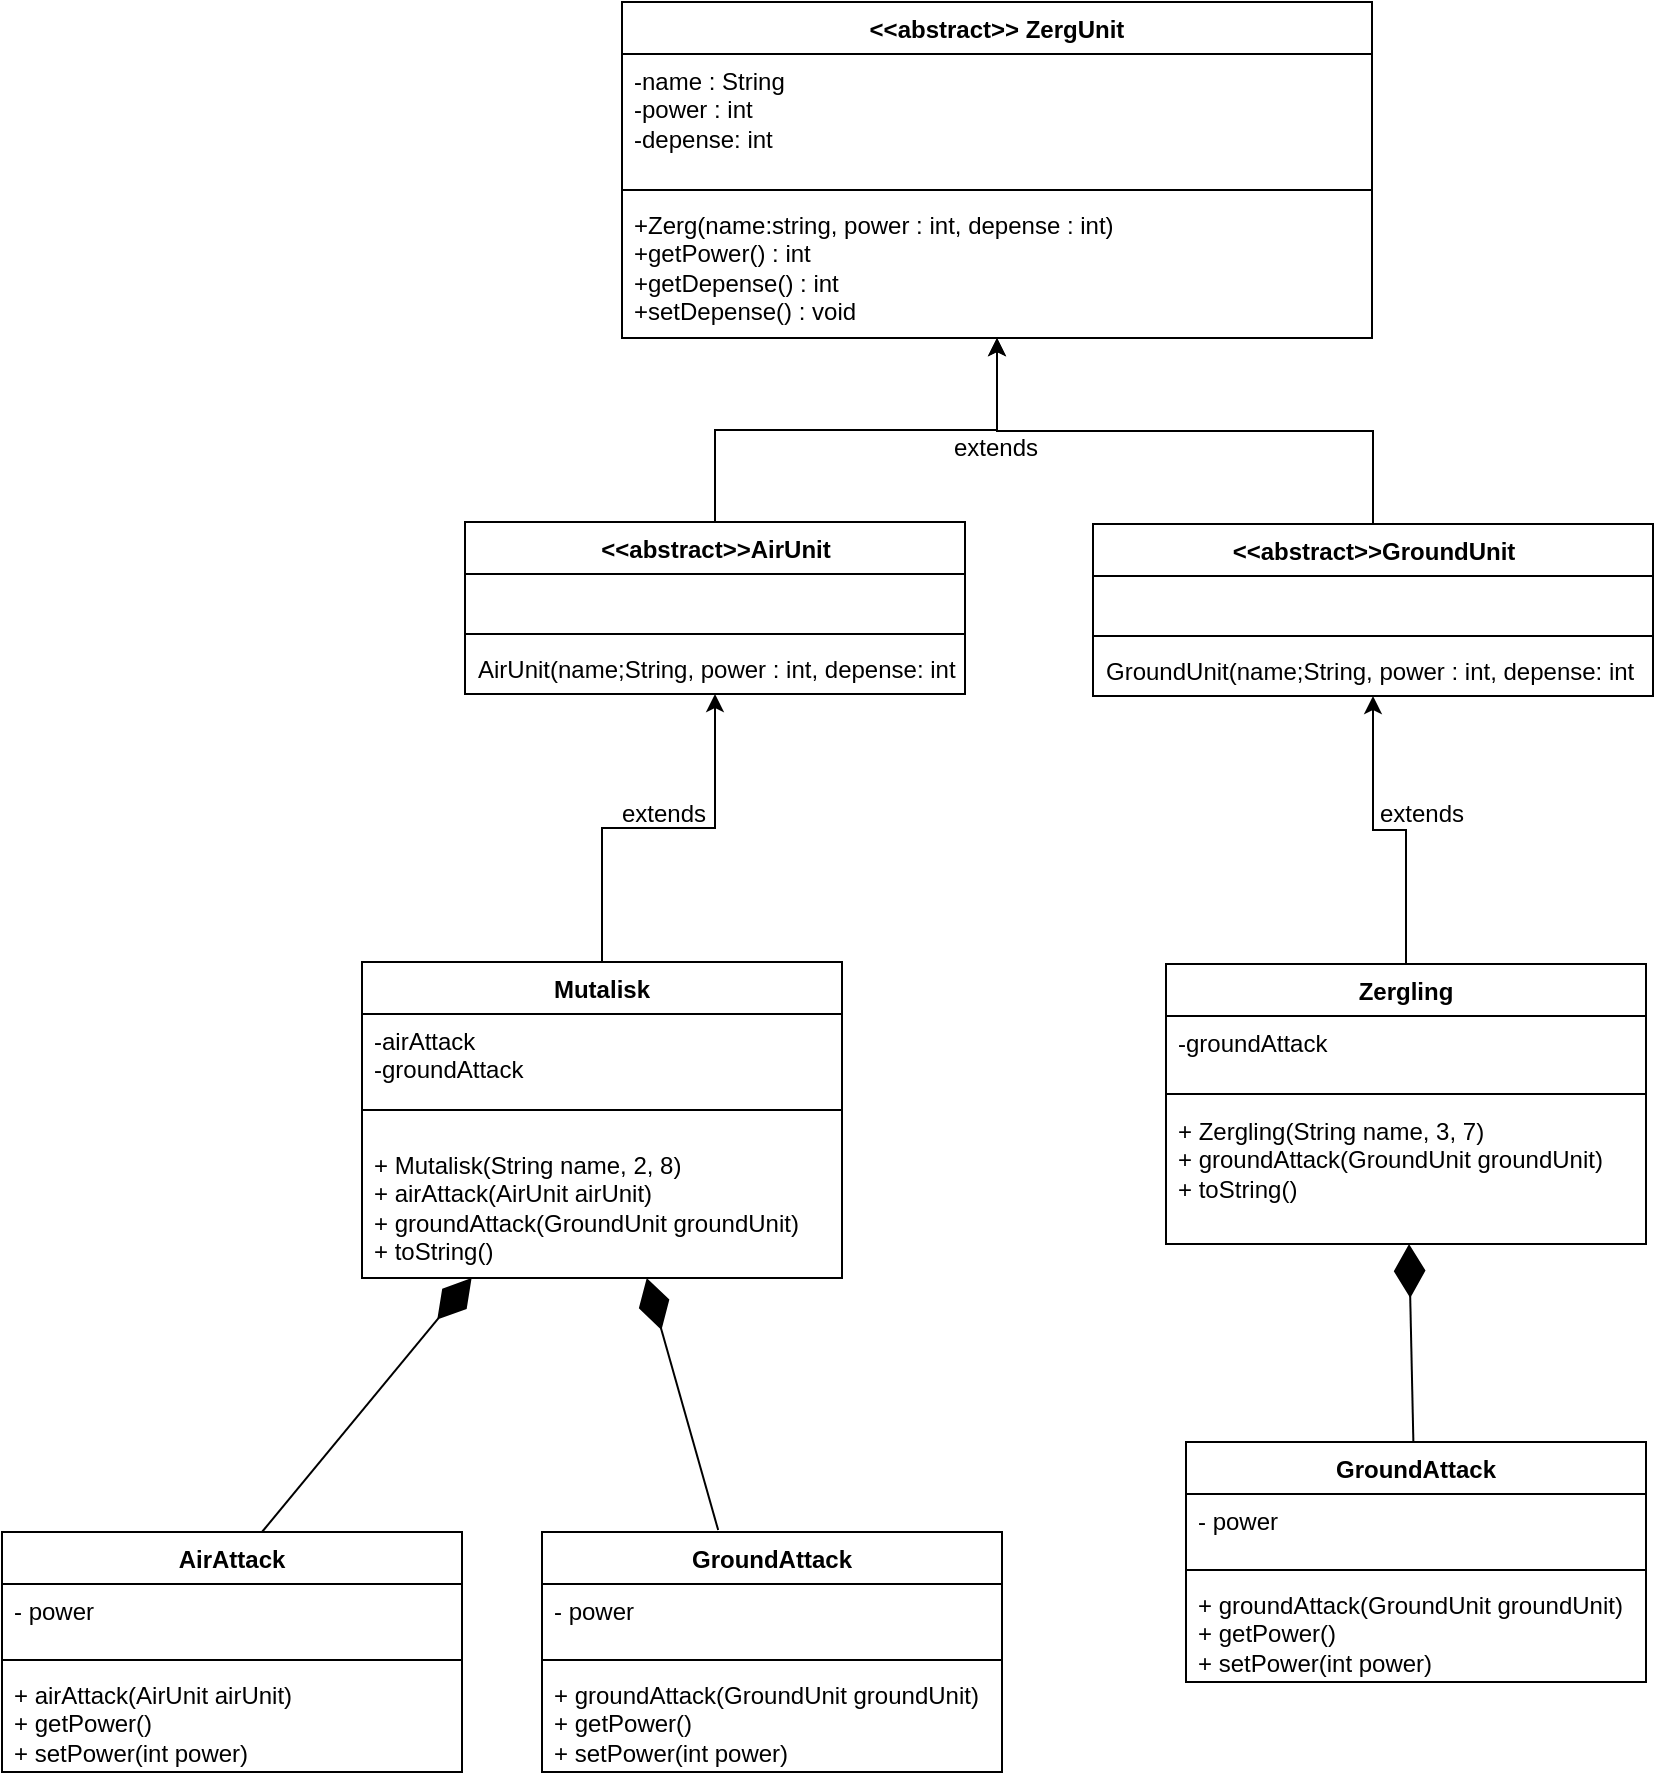 <mxfile version="21.7.5" type="github">
  <diagram id="C5RBs43oDa-KdzZeNtuy" name="Page-1">
    <mxGraphModel dx="1125" dy="1346" grid="1" gridSize="10" guides="1" tooltips="1" connect="1" arrows="1" fold="1" page="1" pageScale="1" pageWidth="827" pageHeight="1169" math="0" shadow="0">
      <root>
        <mxCell id="WIyWlLk6GJQsqaUBKTNV-0" />
        <mxCell id="WIyWlLk6GJQsqaUBKTNV-1" parent="WIyWlLk6GJQsqaUBKTNV-0" />
        <mxCell id="fT9HePyaqybUsVkGW_sH-12" value="AirAttack" style="swimlane;fontStyle=1;align=center;verticalAlign=top;childLayout=stackLayout;horizontal=1;startSize=26;horizontalStack=0;resizeParent=1;resizeParentMax=0;resizeLast=0;collapsible=1;marginBottom=0;whiteSpace=wrap;html=1;" vertex="1" parent="WIyWlLk6GJQsqaUBKTNV-1">
          <mxGeometry x="-510" y="675" width="230" height="120" as="geometry" />
        </mxCell>
        <mxCell id="fT9HePyaqybUsVkGW_sH-13" value="- power&lt;br&gt;" style="text;strokeColor=none;fillColor=none;align=left;verticalAlign=top;spacingLeft=4;spacingRight=4;overflow=hidden;rotatable=0;points=[[0,0.5],[1,0.5]];portConstraint=eastwest;whiteSpace=wrap;html=1;" vertex="1" parent="fT9HePyaqybUsVkGW_sH-12">
          <mxGeometry y="26" width="230" height="34" as="geometry" />
        </mxCell>
        <mxCell id="fT9HePyaqybUsVkGW_sH-14" value="" style="line;strokeWidth=1;fillColor=none;align=left;verticalAlign=middle;spacingTop=-1;spacingLeft=3;spacingRight=3;rotatable=0;labelPosition=right;points=[];portConstraint=eastwest;strokeColor=inherit;" vertex="1" parent="fT9HePyaqybUsVkGW_sH-12">
          <mxGeometry y="60" width="230" height="8" as="geometry" />
        </mxCell>
        <mxCell id="fT9HePyaqybUsVkGW_sH-15" value="+ airAttack(AirUnit airUnit)&lt;br&gt;+ getPower()&lt;br&gt;+ setPower(int power)" style="text;strokeColor=none;fillColor=none;align=left;verticalAlign=top;spacingLeft=4;spacingRight=4;overflow=hidden;rotatable=0;points=[[0,0.5],[1,0.5]];portConstraint=eastwest;whiteSpace=wrap;html=1;" vertex="1" parent="fT9HePyaqybUsVkGW_sH-12">
          <mxGeometry y="68" width="230" height="52" as="geometry" />
        </mxCell>
        <mxCell id="fT9HePyaqybUsVkGW_sH-16" value="GroundAttack" style="swimlane;fontStyle=1;align=center;verticalAlign=top;childLayout=stackLayout;horizontal=1;startSize=26;horizontalStack=0;resizeParent=1;resizeParentMax=0;resizeLast=0;collapsible=1;marginBottom=0;whiteSpace=wrap;html=1;" vertex="1" parent="WIyWlLk6GJQsqaUBKTNV-1">
          <mxGeometry x="-240" y="675" width="230" height="120" as="geometry" />
        </mxCell>
        <mxCell id="fT9HePyaqybUsVkGW_sH-17" value="- power&lt;br&gt;" style="text;strokeColor=none;fillColor=none;align=left;verticalAlign=top;spacingLeft=4;spacingRight=4;overflow=hidden;rotatable=0;points=[[0,0.5],[1,0.5]];portConstraint=eastwest;whiteSpace=wrap;html=1;" vertex="1" parent="fT9HePyaqybUsVkGW_sH-16">
          <mxGeometry y="26" width="230" height="34" as="geometry" />
        </mxCell>
        <mxCell id="fT9HePyaqybUsVkGW_sH-18" value="" style="line;strokeWidth=1;fillColor=none;align=left;verticalAlign=middle;spacingTop=-1;spacingLeft=3;spacingRight=3;rotatable=0;labelPosition=right;points=[];portConstraint=eastwest;strokeColor=inherit;" vertex="1" parent="fT9HePyaqybUsVkGW_sH-16">
          <mxGeometry y="60" width="230" height="8" as="geometry" />
        </mxCell>
        <mxCell id="fT9HePyaqybUsVkGW_sH-19" value="+ groundAttack(GroundUnit groundUnit)&lt;br&gt;+ getPower()&lt;br&gt;+ setPower(int power)" style="text;strokeColor=none;fillColor=none;align=left;verticalAlign=top;spacingLeft=4;spacingRight=4;overflow=hidden;rotatable=0;points=[[0,0.5],[1,0.5]];portConstraint=eastwest;whiteSpace=wrap;html=1;" vertex="1" parent="fT9HePyaqybUsVkGW_sH-16">
          <mxGeometry y="68" width="230" height="52" as="geometry" />
        </mxCell>
        <mxCell id="fT9HePyaqybUsVkGW_sH-30" value="&amp;lt;&amp;lt;abstract&amp;gt;&amp;gt; ZergUnit" style="swimlane;fontStyle=1;align=center;verticalAlign=top;childLayout=stackLayout;horizontal=1;startSize=26;horizontalStack=0;resizeParent=1;resizeParentMax=0;resizeLast=0;collapsible=1;marginBottom=0;whiteSpace=wrap;html=1;" vertex="1" parent="WIyWlLk6GJQsqaUBKTNV-1">
          <mxGeometry x="-200" y="-90" width="375" height="168" as="geometry" />
        </mxCell>
        <mxCell id="fT9HePyaqybUsVkGW_sH-31" value="-name : String&lt;br&gt;-power : int&lt;br&gt;-depense: int" style="text;strokeColor=none;fillColor=none;align=left;verticalAlign=top;spacingLeft=4;spacingRight=4;overflow=hidden;rotatable=0;points=[[0,0.5],[1,0.5]];portConstraint=eastwest;whiteSpace=wrap;html=1;" vertex="1" parent="fT9HePyaqybUsVkGW_sH-30">
          <mxGeometry y="26" width="375" height="64" as="geometry" />
        </mxCell>
        <mxCell id="fT9HePyaqybUsVkGW_sH-32" value="" style="line;strokeWidth=1;fillColor=none;align=left;verticalAlign=middle;spacingTop=-1;spacingLeft=3;spacingRight=3;rotatable=0;labelPosition=right;points=[];portConstraint=eastwest;strokeColor=inherit;" vertex="1" parent="fT9HePyaqybUsVkGW_sH-30">
          <mxGeometry y="90" width="375" height="8" as="geometry" />
        </mxCell>
        <mxCell id="fT9HePyaqybUsVkGW_sH-33" value="+Zerg(name:string, power : int, depense : int)&lt;br&gt;+getPower() : int&lt;br&gt;+getDepense() : int&lt;br&gt;+setDepense() : void" style="text;strokeColor=none;fillColor=none;align=left;verticalAlign=top;spacingLeft=4;spacingRight=4;overflow=hidden;rotatable=0;points=[[0,0.5],[1,0.5]];portConstraint=eastwest;whiteSpace=wrap;html=1;" vertex="1" parent="fT9HePyaqybUsVkGW_sH-30">
          <mxGeometry y="98" width="375" height="70" as="geometry" />
        </mxCell>
        <mxCell id="fT9HePyaqybUsVkGW_sH-67" style="edgeStyle=orthogonalEdgeStyle;rounded=0;orthogonalLoop=1;jettySize=auto;html=1;" edge="1" parent="WIyWlLk6GJQsqaUBKTNV-1" source="fT9HePyaqybUsVkGW_sH-34" target="fT9HePyaqybUsVkGW_sH-43">
          <mxGeometry relative="1" as="geometry" />
        </mxCell>
        <mxCell id="fT9HePyaqybUsVkGW_sH-34" value="Mutalisk" style="swimlane;fontStyle=1;align=center;verticalAlign=top;childLayout=stackLayout;horizontal=1;startSize=26;horizontalStack=0;resizeParent=1;resizeParentMax=0;resizeLast=0;collapsible=1;marginBottom=0;whiteSpace=wrap;html=1;" vertex="1" parent="WIyWlLk6GJQsqaUBKTNV-1">
          <mxGeometry x="-330" y="390" width="240" height="158" as="geometry" />
        </mxCell>
        <mxCell id="fT9HePyaqybUsVkGW_sH-35" value="-airAttack&lt;br&gt;-groundAttack" style="text;strokeColor=none;fillColor=none;align=left;verticalAlign=top;spacingLeft=4;spacingRight=4;overflow=hidden;rotatable=0;points=[[0,0.5],[1,0.5]];portConstraint=eastwest;whiteSpace=wrap;html=1;" vertex="1" parent="fT9HePyaqybUsVkGW_sH-34">
          <mxGeometry y="26" width="240" height="34" as="geometry" />
        </mxCell>
        <mxCell id="fT9HePyaqybUsVkGW_sH-36" value="" style="line;strokeWidth=1;fillColor=none;align=left;verticalAlign=middle;spacingTop=-1;spacingLeft=3;spacingRight=3;rotatable=0;labelPosition=right;points=[];portConstraint=eastwest;strokeColor=inherit;" vertex="1" parent="fT9HePyaqybUsVkGW_sH-34">
          <mxGeometry y="60" width="240" height="28" as="geometry" />
        </mxCell>
        <mxCell id="fT9HePyaqybUsVkGW_sH-37" value="+ Mutalisk(String name, 2, 8)&lt;br&gt;+ airAttack(AirUnit airUnit)&lt;br&gt;+ groundAttack(GroundUnit groundUnit)&lt;br&gt;+ toString()" style="text;strokeColor=none;fillColor=none;align=left;verticalAlign=top;spacingLeft=4;spacingRight=4;overflow=hidden;rotatable=0;points=[[0,0.5],[1,0.5]];portConstraint=eastwest;whiteSpace=wrap;html=1;" vertex="1" parent="fT9HePyaqybUsVkGW_sH-34">
          <mxGeometry y="88" width="240" height="70" as="geometry" />
        </mxCell>
        <mxCell id="fT9HePyaqybUsVkGW_sH-38" value="" style="endArrow=diamondThin;endFill=1;endSize=24;html=1;rounded=0;" edge="1" parent="WIyWlLk6GJQsqaUBKTNV-1" target="fT9HePyaqybUsVkGW_sH-34">
          <mxGeometry width="160" relative="1" as="geometry">
            <mxPoint x="-380.003" y="675" as="sourcePoint" />
            <mxPoint x="-310.105" y="573" as="targetPoint" />
          </mxGeometry>
        </mxCell>
        <mxCell id="fT9HePyaqybUsVkGW_sH-39" value="" style="endArrow=diamondThin;endFill=1;endSize=24;html=1;rounded=0;exitX=0.383;exitY=-0.008;exitDx=0;exitDy=0;exitPerimeter=0;" edge="1" parent="WIyWlLk6GJQsqaUBKTNV-1" source="fT9HePyaqybUsVkGW_sH-16" target="fT9HePyaqybUsVkGW_sH-34">
          <mxGeometry width="160" relative="1" as="geometry">
            <mxPoint x="-220.003" y="675" as="sourcePoint" />
            <mxPoint x="-150.105" y="573" as="targetPoint" />
          </mxGeometry>
        </mxCell>
        <mxCell id="fT9HePyaqybUsVkGW_sH-41" value="extends" style="text;html=1;strokeColor=none;fillColor=none;align=center;verticalAlign=middle;whiteSpace=wrap;rounded=0;" vertex="1" parent="WIyWlLk6GJQsqaUBKTNV-1">
          <mxGeometry x="-43" y="118" width="60" height="30" as="geometry" />
        </mxCell>
        <mxCell id="fT9HePyaqybUsVkGW_sH-51" style="edgeStyle=orthogonalEdgeStyle;rounded=0;orthogonalLoop=1;jettySize=auto;html=1;" edge="1" parent="WIyWlLk6GJQsqaUBKTNV-1" source="fT9HePyaqybUsVkGW_sH-43" target="fT9HePyaqybUsVkGW_sH-30">
          <mxGeometry relative="1" as="geometry" />
        </mxCell>
        <mxCell id="fT9HePyaqybUsVkGW_sH-43" value="&amp;lt;&amp;lt;abstract&amp;gt;&amp;gt;AirUnit" style="swimlane;fontStyle=1;align=center;verticalAlign=top;childLayout=stackLayout;horizontal=1;startSize=26;horizontalStack=0;resizeParent=1;resizeParentMax=0;resizeLast=0;collapsible=1;marginBottom=0;whiteSpace=wrap;html=1;" vertex="1" parent="WIyWlLk6GJQsqaUBKTNV-1">
          <mxGeometry x="-278.5" y="170" width="250" height="86" as="geometry" />
        </mxCell>
        <mxCell id="fT9HePyaqybUsVkGW_sH-44" value="&amp;nbsp;" style="text;strokeColor=none;fillColor=none;align=left;verticalAlign=top;spacingLeft=4;spacingRight=4;overflow=hidden;rotatable=0;points=[[0,0.5],[1,0.5]];portConstraint=eastwest;whiteSpace=wrap;html=1;" vertex="1" parent="fT9HePyaqybUsVkGW_sH-43">
          <mxGeometry y="26" width="250" height="26" as="geometry" />
        </mxCell>
        <mxCell id="fT9HePyaqybUsVkGW_sH-45" value="" style="line;strokeWidth=1;fillColor=none;align=left;verticalAlign=middle;spacingTop=-1;spacingLeft=3;spacingRight=3;rotatable=0;labelPosition=right;points=[];portConstraint=eastwest;strokeColor=inherit;" vertex="1" parent="fT9HePyaqybUsVkGW_sH-43">
          <mxGeometry y="52" width="250" height="8" as="geometry" />
        </mxCell>
        <mxCell id="fT9HePyaqybUsVkGW_sH-46" value="AirUnit(name;String, power : int, depense: int" style="text;strokeColor=none;fillColor=none;align=left;verticalAlign=top;spacingLeft=4;spacingRight=4;overflow=hidden;rotatable=0;points=[[0,0.5],[1,0.5]];portConstraint=eastwest;whiteSpace=wrap;html=1;" vertex="1" parent="fT9HePyaqybUsVkGW_sH-43">
          <mxGeometry y="60" width="250" height="26" as="geometry" />
        </mxCell>
        <mxCell id="fT9HePyaqybUsVkGW_sH-54" value="extends" style="text;html=1;strokeColor=none;fillColor=none;align=center;verticalAlign=middle;whiteSpace=wrap;rounded=0;" vertex="1" parent="WIyWlLk6GJQsqaUBKTNV-1">
          <mxGeometry x="-209" y="301" width="60" height="30" as="geometry" />
        </mxCell>
        <mxCell id="fT9HePyaqybUsVkGW_sH-72" style="edgeStyle=orthogonalEdgeStyle;rounded=0;orthogonalLoop=1;jettySize=auto;html=1;" edge="1" parent="WIyWlLk6GJQsqaUBKTNV-1" source="fT9HePyaqybUsVkGW_sH-68" target="fT9HePyaqybUsVkGW_sH-30">
          <mxGeometry relative="1" as="geometry" />
        </mxCell>
        <mxCell id="fT9HePyaqybUsVkGW_sH-68" value="&amp;lt;&amp;lt;abstract&amp;gt;&amp;gt;GroundUnit" style="swimlane;fontStyle=1;align=center;verticalAlign=top;childLayout=stackLayout;horizontal=1;startSize=26;horizontalStack=0;resizeParent=1;resizeParentMax=0;resizeLast=0;collapsible=1;marginBottom=0;whiteSpace=wrap;html=1;" vertex="1" parent="WIyWlLk6GJQsqaUBKTNV-1">
          <mxGeometry x="35.5" y="171" width="280" height="86" as="geometry" />
        </mxCell>
        <mxCell id="fT9HePyaqybUsVkGW_sH-69" value="&amp;nbsp;" style="text;strokeColor=none;fillColor=none;align=left;verticalAlign=top;spacingLeft=4;spacingRight=4;overflow=hidden;rotatable=0;points=[[0,0.5],[1,0.5]];portConstraint=eastwest;whiteSpace=wrap;html=1;" vertex="1" parent="fT9HePyaqybUsVkGW_sH-68">
          <mxGeometry y="26" width="280" height="26" as="geometry" />
        </mxCell>
        <mxCell id="fT9HePyaqybUsVkGW_sH-70" value="" style="line;strokeWidth=1;fillColor=none;align=left;verticalAlign=middle;spacingTop=-1;spacingLeft=3;spacingRight=3;rotatable=0;labelPosition=right;points=[];portConstraint=eastwest;strokeColor=inherit;" vertex="1" parent="fT9HePyaqybUsVkGW_sH-68">
          <mxGeometry y="52" width="280" height="8" as="geometry" />
        </mxCell>
        <mxCell id="fT9HePyaqybUsVkGW_sH-71" value="GroundUnit(name;String, power : int, depense: int" style="text;strokeColor=none;fillColor=none;align=left;verticalAlign=top;spacingLeft=4;spacingRight=4;overflow=hidden;rotatable=0;points=[[0,0.5],[1,0.5]];portConstraint=eastwest;whiteSpace=wrap;html=1;" vertex="1" parent="fT9HePyaqybUsVkGW_sH-68">
          <mxGeometry y="60" width="280" height="26" as="geometry" />
        </mxCell>
        <mxCell id="fT9HePyaqybUsVkGW_sH-77" style="edgeStyle=orthogonalEdgeStyle;rounded=0;orthogonalLoop=1;jettySize=auto;html=1;" edge="1" parent="WIyWlLk6GJQsqaUBKTNV-1" source="fT9HePyaqybUsVkGW_sH-73" target="fT9HePyaqybUsVkGW_sH-68">
          <mxGeometry relative="1" as="geometry" />
        </mxCell>
        <mxCell id="fT9HePyaqybUsVkGW_sH-73" value="Zergling" style="swimlane;fontStyle=1;align=center;verticalAlign=top;childLayout=stackLayout;horizontal=1;startSize=26;horizontalStack=0;resizeParent=1;resizeParentMax=0;resizeLast=0;collapsible=1;marginBottom=0;whiteSpace=wrap;html=1;" vertex="1" parent="WIyWlLk6GJQsqaUBKTNV-1">
          <mxGeometry x="72" y="391" width="240" height="140" as="geometry" />
        </mxCell>
        <mxCell id="fT9HePyaqybUsVkGW_sH-74" value="-groundAttack" style="text;strokeColor=none;fillColor=none;align=left;verticalAlign=top;spacingLeft=4;spacingRight=4;overflow=hidden;rotatable=0;points=[[0,0.5],[1,0.5]];portConstraint=eastwest;whiteSpace=wrap;html=1;" vertex="1" parent="fT9HePyaqybUsVkGW_sH-73">
          <mxGeometry y="26" width="240" height="34" as="geometry" />
        </mxCell>
        <mxCell id="fT9HePyaqybUsVkGW_sH-75" value="" style="line;strokeWidth=1;fillColor=none;align=left;verticalAlign=middle;spacingTop=-1;spacingLeft=3;spacingRight=3;rotatable=0;labelPosition=right;points=[];portConstraint=eastwest;strokeColor=inherit;" vertex="1" parent="fT9HePyaqybUsVkGW_sH-73">
          <mxGeometry y="60" width="240" height="10" as="geometry" />
        </mxCell>
        <mxCell id="fT9HePyaqybUsVkGW_sH-76" value="+ Zergling(String name, 3, 7)&lt;br&gt;+ groundAttack(GroundUnit groundUnit)&lt;br&gt;+ toString()" style="text;strokeColor=none;fillColor=none;align=left;verticalAlign=top;spacingLeft=4;spacingRight=4;overflow=hidden;rotatable=0;points=[[0,0.5],[1,0.5]];portConstraint=eastwest;whiteSpace=wrap;html=1;" vertex="1" parent="fT9HePyaqybUsVkGW_sH-73">
          <mxGeometry y="70" width="240" height="70" as="geometry" />
        </mxCell>
        <mxCell id="fT9HePyaqybUsVkGW_sH-78" value="extends" style="text;html=1;strokeColor=none;fillColor=none;align=center;verticalAlign=middle;whiteSpace=wrap;rounded=0;" vertex="1" parent="WIyWlLk6GJQsqaUBKTNV-1">
          <mxGeometry x="170" y="301" width="60" height="30" as="geometry" />
        </mxCell>
        <mxCell id="fT9HePyaqybUsVkGW_sH-79" value="GroundAttack" style="swimlane;fontStyle=1;align=center;verticalAlign=top;childLayout=stackLayout;horizontal=1;startSize=26;horizontalStack=0;resizeParent=1;resizeParentMax=0;resizeLast=0;collapsible=1;marginBottom=0;whiteSpace=wrap;html=1;" vertex="1" parent="WIyWlLk6GJQsqaUBKTNV-1">
          <mxGeometry x="82" y="630" width="230" height="120" as="geometry" />
        </mxCell>
        <mxCell id="fT9HePyaqybUsVkGW_sH-80" value="- power&lt;br&gt;" style="text;strokeColor=none;fillColor=none;align=left;verticalAlign=top;spacingLeft=4;spacingRight=4;overflow=hidden;rotatable=0;points=[[0,0.5],[1,0.5]];portConstraint=eastwest;whiteSpace=wrap;html=1;" vertex="1" parent="fT9HePyaqybUsVkGW_sH-79">
          <mxGeometry y="26" width="230" height="34" as="geometry" />
        </mxCell>
        <mxCell id="fT9HePyaqybUsVkGW_sH-81" value="" style="line;strokeWidth=1;fillColor=none;align=left;verticalAlign=middle;spacingTop=-1;spacingLeft=3;spacingRight=3;rotatable=0;labelPosition=right;points=[];portConstraint=eastwest;strokeColor=inherit;" vertex="1" parent="fT9HePyaqybUsVkGW_sH-79">
          <mxGeometry y="60" width="230" height="8" as="geometry" />
        </mxCell>
        <mxCell id="fT9HePyaqybUsVkGW_sH-82" value="+ groundAttack(GroundUnit groundUnit)&lt;br&gt;+ getPower()&lt;br&gt;+ setPower(int power)" style="text;strokeColor=none;fillColor=none;align=left;verticalAlign=top;spacingLeft=4;spacingRight=4;overflow=hidden;rotatable=0;points=[[0,0.5],[1,0.5]];portConstraint=eastwest;whiteSpace=wrap;html=1;" vertex="1" parent="fT9HePyaqybUsVkGW_sH-79">
          <mxGeometry y="68" width="230" height="52" as="geometry" />
        </mxCell>
        <mxCell id="fT9HePyaqybUsVkGW_sH-83" value="" style="endArrow=diamondThin;endFill=1;endSize=24;html=1;rounded=0;" edge="1" parent="WIyWlLk6GJQsqaUBKTNV-1" source="fT9HePyaqybUsVkGW_sH-79" target="fT9HePyaqybUsVkGW_sH-73">
          <mxGeometry width="160" relative="1" as="geometry">
            <mxPoint x="-70" y="630" as="sourcePoint" />
            <mxPoint x="90" y="630" as="targetPoint" />
          </mxGeometry>
        </mxCell>
      </root>
    </mxGraphModel>
  </diagram>
</mxfile>
